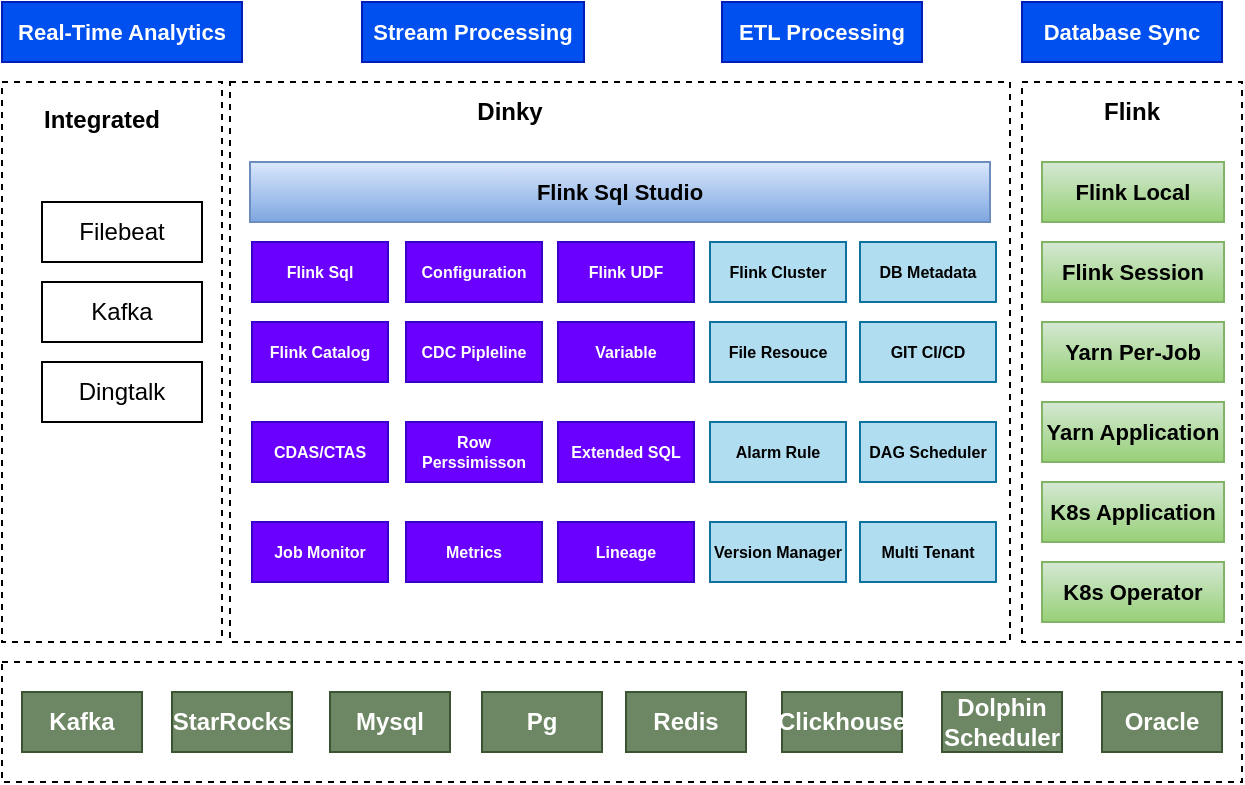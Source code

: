 <mxfile version="24.5.1" type="github">
  <diagram name="第 1 页" id="HKGODpCxfkMQ4LzSjgvv">
    <mxGraphModel dx="989" dy="509" grid="1" gridSize="10" guides="1" tooltips="1" connect="1" arrows="1" fold="1" page="1" pageScale="1" pageWidth="827" pageHeight="1169" math="0" shadow="0">
      <root>
        <mxCell id="0" />
        <mxCell id="1" parent="0" />
        <mxCell id="EMy1A2MRM-kkTs6elO1o-1" value="&lt;font style=&quot;font-size: 11px;&quot;&gt;Real-Time Analytics&lt;/font&gt;" style="rounded=0;whiteSpace=wrap;html=1;fontSize=11;fontStyle=1;fillColor=#0050ef;fontColor=#ffffff;strokeColor=#001DBC;" vertex="1" parent="1">
          <mxGeometry x="90" y="200" width="120" height="30" as="geometry" />
        </mxCell>
        <mxCell id="EMy1A2MRM-kkTs6elO1o-2" value="&lt;font style=&quot;font-size: 11px;&quot;&gt;Stream Processing&lt;/font&gt;" style="rounded=0;whiteSpace=wrap;html=1;fontSize=11;fontStyle=1;fillColor=#0050ef;fontColor=#ffffff;strokeColor=#001DBC;" vertex="1" parent="1">
          <mxGeometry x="270" y="200" width="111" height="30" as="geometry" />
        </mxCell>
        <mxCell id="EMy1A2MRM-kkTs6elO1o-3" value="&lt;font style=&quot;font-size: 11px;&quot;&gt;ETL Processing&lt;/font&gt;" style="rounded=0;whiteSpace=wrap;html=1;fontSize=11;fontStyle=1;fillColor=#0050ef;fontColor=#ffffff;strokeColor=#001DBC;" vertex="1" parent="1">
          <mxGeometry x="450" y="200" width="100" height="30" as="geometry" />
        </mxCell>
        <mxCell id="EMy1A2MRM-kkTs6elO1o-4" value="&lt;font style=&quot;font-size: 11px;&quot;&gt;Database Sync&lt;/font&gt;" style="rounded=0;whiteSpace=wrap;html=1;fontSize=11;fontStyle=1;fillColor=#0050ef;fontColor=#ffffff;strokeColor=#001DBC;" vertex="1" parent="1">
          <mxGeometry x="600" y="200" width="100" height="30" as="geometry" />
        </mxCell>
        <mxCell id="EMy1A2MRM-kkTs6elO1o-8" value="" style="rounded=0;whiteSpace=wrap;html=1;dashed=1;fontSize=11;fontStyle=1" vertex="1" parent="1">
          <mxGeometry x="204" y="240" width="390" height="280" as="geometry" />
        </mxCell>
        <mxCell id="EMy1A2MRM-kkTs6elO1o-9" value="Flink Sql Studio" style="rounded=0;whiteSpace=wrap;html=1;fontSize=11;fontStyle=1;fillColor=#dae8fc;gradientColor=#7ea6e0;strokeColor=#6c8ebf;" vertex="1" parent="1">
          <mxGeometry x="214" y="280" width="370" height="30" as="geometry" />
        </mxCell>
        <mxCell id="EMy1A2MRM-kkTs6elO1o-10" value="Flink Sql" style="rounded=0;whiteSpace=wrap;html=1;fontSize=8;fontStyle=1;fillColor=#6a00ff;fontColor=#ffffff;strokeColor=#3700CC;" vertex="1" parent="1">
          <mxGeometry x="215" y="320" width="68" height="30" as="geometry" />
        </mxCell>
        <mxCell id="EMy1A2MRM-kkTs6elO1o-11" value="Configuration" style="rounded=0;whiteSpace=wrap;html=1;fontSize=8;fontStyle=1;fillColor=#6a00ff;fontColor=#ffffff;strokeColor=#3700CC;" vertex="1" parent="1">
          <mxGeometry x="292" y="320" width="68" height="30" as="geometry" />
        </mxCell>
        <mxCell id="EMy1A2MRM-kkTs6elO1o-13" value="Flink UDF" style="rounded=0;whiteSpace=wrap;html=1;fontSize=8;fontStyle=1;fillColor=#6a00ff;fontColor=#ffffff;strokeColor=#3700CC;" vertex="1" parent="1">
          <mxGeometry x="368" y="320" width="68" height="30" as="geometry" />
        </mxCell>
        <mxCell id="EMy1A2MRM-kkTs6elO1o-14" value="Flink Cluster" style="rounded=0;whiteSpace=wrap;html=1;fontSize=8;fontStyle=1;fillColor=#b1ddf0;strokeColor=#10739e;" vertex="1" parent="1">
          <mxGeometry x="444" y="320" width="68" height="30" as="geometry" />
        </mxCell>
        <mxCell id="EMy1A2MRM-kkTs6elO1o-15" value="DB Metadata" style="rounded=0;whiteSpace=wrap;html=1;fontSize=8;fontStyle=1;fillColor=#b1ddf0;strokeColor=#10739e;" vertex="1" parent="1">
          <mxGeometry x="519" y="320" width="68" height="30" as="geometry" />
        </mxCell>
        <mxCell id="EMy1A2MRM-kkTs6elO1o-16" value="Flink Catalog" style="rounded=0;whiteSpace=wrap;html=1;fontSize=8;fontStyle=1;fillColor=#6a00ff;fontColor=#ffffff;strokeColor=#3700CC;" vertex="1" parent="1">
          <mxGeometry x="215" y="360" width="68" height="30" as="geometry" />
        </mxCell>
        <mxCell id="EMy1A2MRM-kkTs6elO1o-17" value="CDC Pipleline" style="rounded=0;whiteSpace=wrap;html=1;fontSize=8;fontStyle=1;fillColor=#6a00ff;fontColor=#ffffff;strokeColor=#3700CC;" vertex="1" parent="1">
          <mxGeometry x="292" y="360" width="68" height="30" as="geometry" />
        </mxCell>
        <mxCell id="EMy1A2MRM-kkTs6elO1o-18" value="Variable" style="rounded=0;whiteSpace=wrap;html=1;fontSize=8;fontStyle=1;fillColor=#6a00ff;fontColor=#ffffff;strokeColor=#3700CC;" vertex="1" parent="1">
          <mxGeometry x="368" y="360" width="68" height="30" as="geometry" />
        </mxCell>
        <mxCell id="EMy1A2MRM-kkTs6elO1o-19" value="File Resouce" style="rounded=0;whiteSpace=wrap;html=1;fontSize=8;fontStyle=1;fillColor=#b1ddf0;strokeColor=#10739e;" vertex="1" parent="1">
          <mxGeometry x="444" y="360" width="68" height="30" as="geometry" />
        </mxCell>
        <mxCell id="EMy1A2MRM-kkTs6elO1o-20" value="GIT CI/CD" style="rounded=0;whiteSpace=wrap;html=1;fontSize=8;fontStyle=1;fillColor=#b1ddf0;strokeColor=#10739e;" vertex="1" parent="1">
          <mxGeometry x="519" y="360" width="68" height="30" as="geometry" />
        </mxCell>
        <mxCell id="EMy1A2MRM-kkTs6elO1o-21" value="CDAS/CTAS" style="rounded=0;whiteSpace=wrap;html=1;fontSize=8;fontStyle=1;fillColor=#6a00ff;fontColor=#ffffff;strokeColor=#3700CC;" vertex="1" parent="1">
          <mxGeometry x="215" y="410" width="68" height="30" as="geometry" />
        </mxCell>
        <mxCell id="EMy1A2MRM-kkTs6elO1o-22" value="Row Perssimisson" style="rounded=0;whiteSpace=wrap;html=1;fontSize=8;fontStyle=1;fillColor=#6a00ff;fontColor=#ffffff;strokeColor=#3700CC;" vertex="1" parent="1">
          <mxGeometry x="292" y="410" width="68" height="30" as="geometry" />
        </mxCell>
        <mxCell id="EMy1A2MRM-kkTs6elO1o-23" value="Extended SQL" style="rounded=0;whiteSpace=wrap;html=1;fontSize=8;fontStyle=1;fillColor=#6a00ff;fontColor=#ffffff;strokeColor=#3700CC;" vertex="1" parent="1">
          <mxGeometry x="368" y="410" width="68" height="30" as="geometry" />
        </mxCell>
        <mxCell id="EMy1A2MRM-kkTs6elO1o-24" value="Alarm Rule" style="rounded=0;whiteSpace=wrap;html=1;fontSize=8;fontStyle=1;fillColor=#b1ddf0;strokeColor=#10739e;" vertex="1" parent="1">
          <mxGeometry x="444" y="410" width="68" height="30" as="geometry" />
        </mxCell>
        <mxCell id="EMy1A2MRM-kkTs6elO1o-25" value="DAG Scheduler" style="rounded=0;whiteSpace=wrap;html=1;fontSize=8;fontStyle=1;fillColor=#b1ddf0;strokeColor=#10739e;" vertex="1" parent="1">
          <mxGeometry x="519" y="410" width="68" height="30" as="geometry" />
        </mxCell>
        <mxCell id="EMy1A2MRM-kkTs6elO1o-26" value="Job Monitor" style="rounded=0;whiteSpace=wrap;html=1;fontSize=8;fontStyle=1;fillColor=#6a00ff;fontColor=#ffffff;strokeColor=#3700CC;" vertex="1" parent="1">
          <mxGeometry x="215" y="460" width="68" height="30" as="geometry" />
        </mxCell>
        <mxCell id="EMy1A2MRM-kkTs6elO1o-27" value="Metrics" style="rounded=0;whiteSpace=wrap;html=1;fontSize=8;fontStyle=1;fillColor=#6a00ff;fontColor=#ffffff;strokeColor=#3700CC;" vertex="1" parent="1">
          <mxGeometry x="292" y="460" width="68" height="30" as="geometry" />
        </mxCell>
        <mxCell id="EMy1A2MRM-kkTs6elO1o-28" value="Lineage" style="rounded=0;whiteSpace=wrap;html=1;fontSize=8;fontStyle=1;fillColor=#6a00ff;fontColor=#ffffff;strokeColor=#3700CC;" vertex="1" parent="1">
          <mxGeometry x="368" y="460" width="68" height="30" as="geometry" />
        </mxCell>
        <mxCell id="EMy1A2MRM-kkTs6elO1o-29" value="Version Manager" style="rounded=0;whiteSpace=wrap;html=1;fontSize=8;fontStyle=1;fillColor=#b1ddf0;strokeColor=#10739e;" vertex="1" parent="1">
          <mxGeometry x="444" y="460" width="68" height="30" as="geometry" />
        </mxCell>
        <mxCell id="EMy1A2MRM-kkTs6elO1o-30" value="Multi Tenant" style="rounded=0;whiteSpace=wrap;html=1;fontSize=8;fontStyle=1;fillColor=#b1ddf0;strokeColor=#10739e;" vertex="1" parent="1">
          <mxGeometry x="519" y="460" width="68" height="30" as="geometry" />
        </mxCell>
        <mxCell id="EMy1A2MRM-kkTs6elO1o-36" value="" style="rounded=0;whiteSpace=wrap;html=1;dashed=1;fontSize=11;fontStyle=1" vertex="1" parent="1">
          <mxGeometry x="600" y="240" width="110" height="280" as="geometry" />
        </mxCell>
        <mxCell id="EMy1A2MRM-kkTs6elO1o-37" value="Flink Local" style="rounded=0;whiteSpace=wrap;html=1;fontSize=11;fontStyle=1;fillColor=#d5e8d4;gradientColor=#97d077;strokeColor=#82b366;" vertex="1" parent="1">
          <mxGeometry x="610" y="280" width="91" height="30" as="geometry" />
        </mxCell>
        <mxCell id="EMy1A2MRM-kkTs6elO1o-38" value="Flink Session" style="rounded=0;whiteSpace=wrap;html=1;fontSize=11;fontStyle=1;fillColor=#d5e8d4;gradientColor=#97d077;strokeColor=#82b366;" vertex="1" parent="1">
          <mxGeometry x="610" y="320" width="91" height="30" as="geometry" />
        </mxCell>
        <mxCell id="EMy1A2MRM-kkTs6elO1o-39" value="Yarn Per-Job" style="rounded=0;whiteSpace=wrap;html=1;fontSize=11;fontStyle=1;fillColor=#d5e8d4;gradientColor=#97d077;strokeColor=#82b366;" vertex="1" parent="1">
          <mxGeometry x="610" y="360" width="91" height="30" as="geometry" />
        </mxCell>
        <mxCell id="EMy1A2MRM-kkTs6elO1o-40" value="Yarn Application" style="rounded=0;whiteSpace=wrap;html=1;fontSize=11;fontStyle=1;fillColor=#d5e8d4;gradientColor=#97d077;strokeColor=#82b366;" vertex="1" parent="1">
          <mxGeometry x="610" y="400" width="91" height="30" as="geometry" />
        </mxCell>
        <mxCell id="EMy1A2MRM-kkTs6elO1o-41" value="K8s Application" style="rounded=0;whiteSpace=wrap;html=1;fontSize=11;fontStyle=1;fillColor=#d5e8d4;gradientColor=#97d077;strokeColor=#82b366;" vertex="1" parent="1">
          <mxGeometry x="610" y="440" width="91" height="30" as="geometry" />
        </mxCell>
        <mxCell id="EMy1A2MRM-kkTs6elO1o-42" value="K8s Operator" style="rounded=0;whiteSpace=wrap;html=1;fontSize=11;fontStyle=1;fillColor=#d5e8d4;gradientColor=#97d077;strokeColor=#82b366;" vertex="1" parent="1">
          <mxGeometry x="610" y="480" width="91" height="30" as="geometry" />
        </mxCell>
        <mxCell id="EMy1A2MRM-kkTs6elO1o-43" value="" style="rounded=0;whiteSpace=wrap;html=1;dashed=1;fontSize=11;fontStyle=1" vertex="1" parent="1">
          <mxGeometry x="90" y="530" width="620" height="60" as="geometry" />
        </mxCell>
        <mxCell id="EMy1A2MRM-kkTs6elO1o-44" value="&lt;b&gt;Dinky&lt;/b&gt;" style="text;html=1;align=center;verticalAlign=middle;whiteSpace=wrap;rounded=0;" vertex="1" parent="1">
          <mxGeometry x="314" y="240" width="60" height="30" as="geometry" />
        </mxCell>
        <mxCell id="EMy1A2MRM-kkTs6elO1o-45" value="&lt;b&gt;Flink&lt;/b&gt;" style="text;html=1;align=center;verticalAlign=middle;whiteSpace=wrap;rounded=0;" vertex="1" parent="1">
          <mxGeometry x="625" y="240" width="60" height="30" as="geometry" />
        </mxCell>
        <mxCell id="EMy1A2MRM-kkTs6elO1o-46" value="Kafka" style="rounded=0;whiteSpace=wrap;html=1;fillColor=#6d8764;strokeColor=#3A5431;fontColor=#ffffff;fontStyle=1" vertex="1" parent="1">
          <mxGeometry x="100" y="545" width="60" height="30" as="geometry" />
        </mxCell>
        <mxCell id="EMy1A2MRM-kkTs6elO1o-47" value="StarRocks" style="rounded=0;whiteSpace=wrap;html=1;fillColor=#6d8764;strokeColor=#3A5431;fontColor=#ffffff;fontStyle=1" vertex="1" parent="1">
          <mxGeometry x="175" y="545" width="60" height="30" as="geometry" />
        </mxCell>
        <mxCell id="EMy1A2MRM-kkTs6elO1o-48" value="Mysql" style="rounded=0;whiteSpace=wrap;html=1;fillColor=#6d8764;strokeColor=#3A5431;fontColor=#ffffff;fontStyle=1" vertex="1" parent="1">
          <mxGeometry x="254" y="545" width="60" height="30" as="geometry" />
        </mxCell>
        <mxCell id="EMy1A2MRM-kkTs6elO1o-49" value="Pg" style="rounded=0;whiteSpace=wrap;html=1;fillColor=#6d8764;strokeColor=#3A5431;fontColor=#ffffff;fontStyle=1" vertex="1" parent="1">
          <mxGeometry x="330" y="545" width="60" height="30" as="geometry" />
        </mxCell>
        <mxCell id="EMy1A2MRM-kkTs6elO1o-50" value="Redis" style="rounded=0;whiteSpace=wrap;html=1;fillColor=#6d8764;strokeColor=#3A5431;fontColor=#ffffff;fontStyle=1" vertex="1" parent="1">
          <mxGeometry x="402" y="545" width="60" height="30" as="geometry" />
        </mxCell>
        <mxCell id="EMy1A2MRM-kkTs6elO1o-51" value="Clickhouse" style="rounded=0;whiteSpace=wrap;html=1;fillColor=#6d8764;strokeColor=#3A5431;fontColor=#ffffff;fontStyle=1" vertex="1" parent="1">
          <mxGeometry x="480" y="545" width="60" height="30" as="geometry" />
        </mxCell>
        <mxCell id="EMy1A2MRM-kkTs6elO1o-52" value="Dolphin Scheduler" style="rounded=0;whiteSpace=wrap;html=1;fillColor=#6d8764;strokeColor=#3A5431;fontColor=#ffffff;fontStyle=1" vertex="1" parent="1">
          <mxGeometry x="560" y="545" width="60" height="30" as="geometry" />
        </mxCell>
        <mxCell id="EMy1A2MRM-kkTs6elO1o-53" value="Oracle" style="rounded=0;whiteSpace=wrap;html=1;fillColor=#6d8764;strokeColor=#3A5431;fontColor=#ffffff;fontStyle=1" vertex="1" parent="1">
          <mxGeometry x="640" y="545" width="60" height="30" as="geometry" />
        </mxCell>
        <mxCell id="EMy1A2MRM-kkTs6elO1o-60" value="" style="rounded=0;whiteSpace=wrap;html=1;dashed=1;" vertex="1" parent="1">
          <mxGeometry x="90" y="240" width="110" height="280" as="geometry" />
        </mxCell>
        <mxCell id="EMy1A2MRM-kkTs6elO1o-61" value="Filebeat" style="rounded=0;whiteSpace=wrap;html=1;" vertex="1" parent="1">
          <mxGeometry x="110" y="300" width="80" height="30" as="geometry" />
        </mxCell>
        <mxCell id="EMy1A2MRM-kkTs6elO1o-63" value="Kafka" style="rounded=0;whiteSpace=wrap;html=1;" vertex="1" parent="1">
          <mxGeometry x="110" y="340" width="80" height="30" as="geometry" />
        </mxCell>
        <mxCell id="EMy1A2MRM-kkTs6elO1o-64" value="Dingtalk" style="rounded=0;whiteSpace=wrap;html=1;" vertex="1" parent="1">
          <mxGeometry x="110" y="380" width="80" height="30" as="geometry" />
        </mxCell>
        <mxCell id="EMy1A2MRM-kkTs6elO1o-65" value="&lt;b&gt;Integrated&lt;/b&gt;" style="text;html=1;align=center;verticalAlign=middle;whiteSpace=wrap;rounded=0;" vertex="1" parent="1">
          <mxGeometry x="110" y="244" width="60" height="30" as="geometry" />
        </mxCell>
      </root>
    </mxGraphModel>
  </diagram>
</mxfile>
